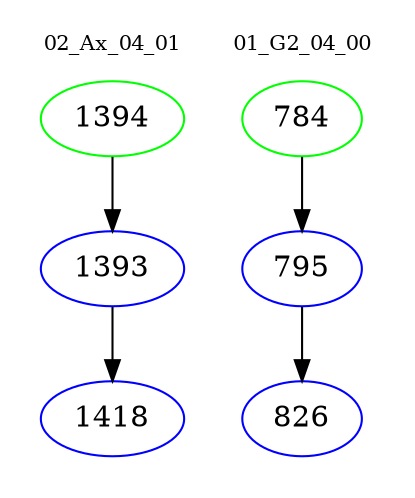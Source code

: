 digraph{
subgraph cluster_0 {
color = white
label = "02_Ax_04_01";
fontsize=10;
T0_1394 [label="1394", color="green"]
T0_1394 -> T0_1393 [color="black"]
T0_1393 [label="1393", color="blue"]
T0_1393 -> T0_1418 [color="black"]
T0_1418 [label="1418", color="blue"]
}
subgraph cluster_1 {
color = white
label = "01_G2_04_00";
fontsize=10;
T1_784 [label="784", color="green"]
T1_784 -> T1_795 [color="black"]
T1_795 [label="795", color="blue"]
T1_795 -> T1_826 [color="black"]
T1_826 [label="826", color="blue"]
}
}

